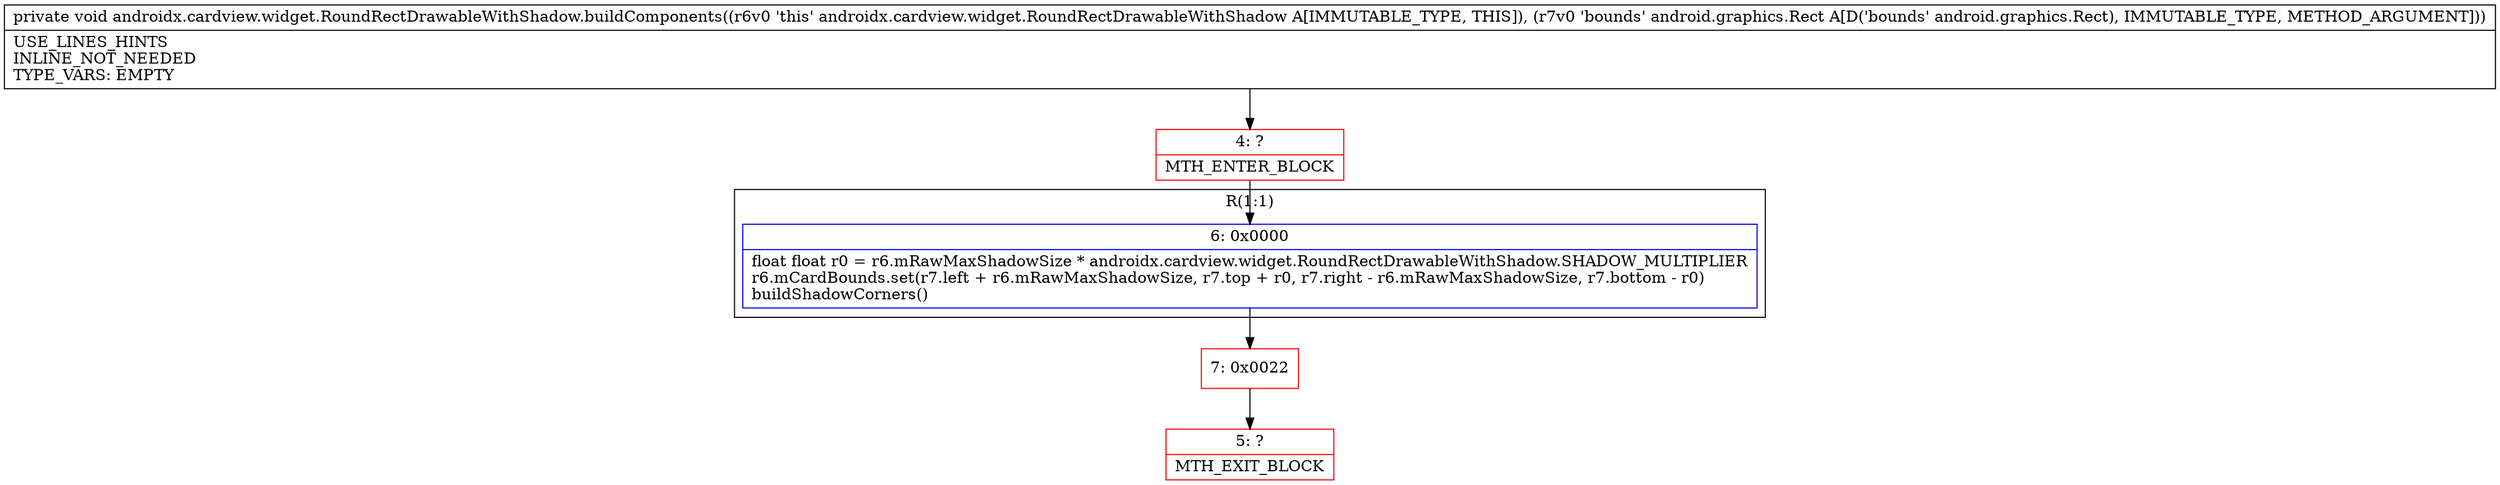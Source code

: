 digraph "CFG forandroidx.cardview.widget.RoundRectDrawableWithShadow.buildComponents(Landroid\/graphics\/Rect;)V" {
subgraph cluster_Region_1492273166 {
label = "R(1:1)";
node [shape=record,color=blue];
Node_6 [shape=record,label="{6\:\ 0x0000|float float r0 = r6.mRawMaxShadowSize * androidx.cardview.widget.RoundRectDrawableWithShadow.SHADOW_MULTIPLIER\lr6.mCardBounds.set(r7.left + r6.mRawMaxShadowSize, r7.top + r0, r7.right \- r6.mRawMaxShadowSize, r7.bottom \- r0)\lbuildShadowCorners()\l}"];
}
Node_4 [shape=record,color=red,label="{4\:\ ?|MTH_ENTER_BLOCK\l}"];
Node_7 [shape=record,color=red,label="{7\:\ 0x0022}"];
Node_5 [shape=record,color=red,label="{5\:\ ?|MTH_EXIT_BLOCK\l}"];
MethodNode[shape=record,label="{private void androidx.cardview.widget.RoundRectDrawableWithShadow.buildComponents((r6v0 'this' androidx.cardview.widget.RoundRectDrawableWithShadow A[IMMUTABLE_TYPE, THIS]), (r7v0 'bounds' android.graphics.Rect A[D('bounds' android.graphics.Rect), IMMUTABLE_TYPE, METHOD_ARGUMENT]))  | USE_LINES_HINTS\lINLINE_NOT_NEEDED\lTYPE_VARS: EMPTY\l}"];
MethodNode -> Node_4;Node_6 -> Node_7;
Node_4 -> Node_6;
Node_7 -> Node_5;
}

